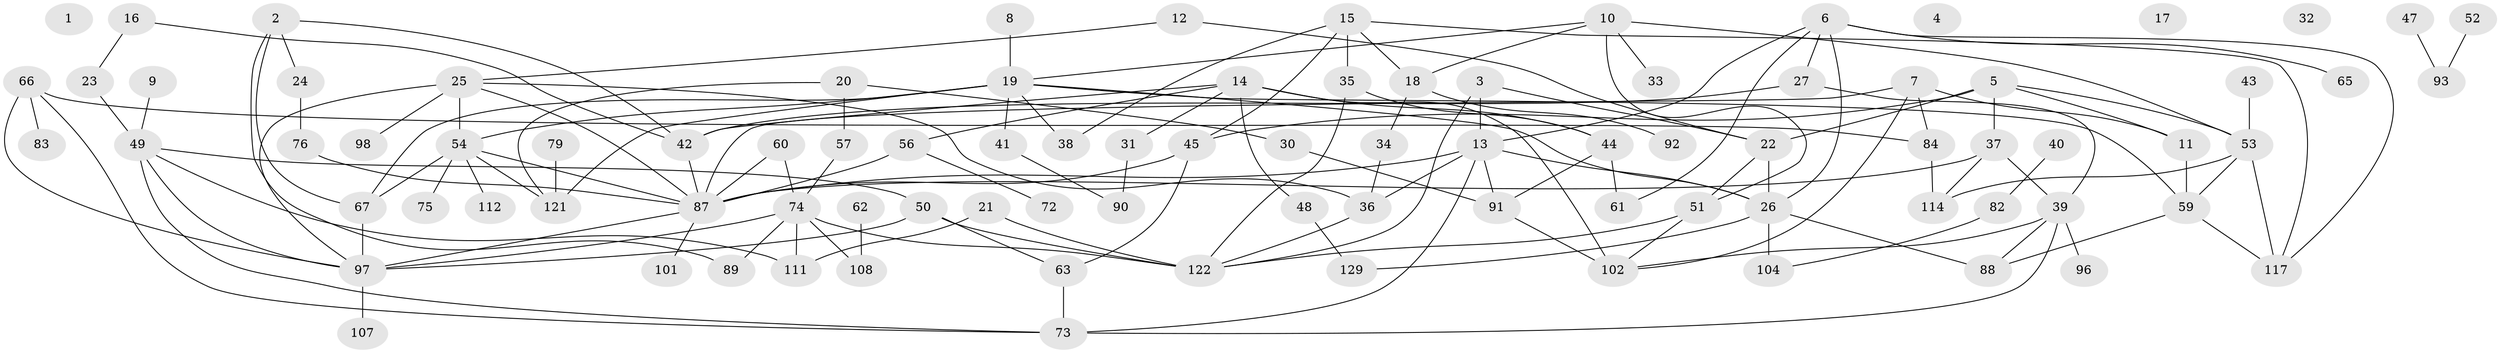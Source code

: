 // original degree distribution, {0: 0.03007518796992481, 4: 0.24812030075187969, 1: 0.20300751879699247, 3: 0.19548872180451127, 2: 0.21052631578947367, 5: 0.05263157894736842, 7: 0.022556390977443608, 6: 0.03007518796992481, 9: 0.007518796992481203}
// Generated by graph-tools (version 1.1) at 2025/41/03/06/25 10:41:25]
// undirected, 92 vertices, 146 edges
graph export_dot {
graph [start="1"]
  node [color=gray90,style=filled];
  1;
  2;
  3 [super="+29"];
  4;
  5 [super="+77"];
  6 [super="+78"];
  7 [super="+58"];
  8;
  9;
  10 [super="+28"];
  11 [super="+94"];
  12;
  13 [super="+80"];
  14 [super="+70"];
  15 [super="+99"];
  16;
  17;
  18 [super="+118"];
  19 [super="+109"];
  20;
  21 [super="+55"];
  22 [super="+68"];
  23;
  24;
  25 [super="+46"];
  26 [super="+86"];
  27 [super="+81"];
  30;
  31;
  32;
  33;
  34;
  35;
  36;
  37 [super="+105"];
  38;
  39 [super="+123"];
  40;
  41;
  42 [super="+126"];
  43;
  44 [super="+113"];
  45 [super="+130"];
  47;
  48 [super="+128"];
  49 [super="+69"];
  50;
  51;
  52;
  53 [super="+115"];
  54 [super="+71"];
  56;
  57;
  59 [super="+64"];
  60;
  61 [super="+100"];
  62;
  63 [super="+85"];
  65;
  66 [super="+124"];
  67 [super="+110"];
  72;
  73 [super="+132"];
  74 [super="+133"];
  75;
  76 [super="+106"];
  79;
  82;
  83;
  84;
  87 [super="+103"];
  88;
  89 [super="+131"];
  90 [super="+95"];
  91;
  92;
  93 [super="+119"];
  96;
  97 [super="+125"];
  98 [super="+116"];
  101;
  102 [super="+120"];
  104;
  107;
  108;
  111;
  112;
  114;
  117;
  121;
  122 [super="+127"];
  129;
  2 -- 24;
  2 -- 42;
  2 -- 89;
  2 -- 67;
  3 -- 122;
  3 -- 13;
  3 -- 22;
  5 -- 22;
  5 -- 53;
  5 -- 11;
  5 -- 45;
  5 -- 37;
  6 -- 65;
  6 -- 13;
  6 -- 61;
  6 -- 26;
  6 -- 117;
  6 -- 27;
  7 -- 11;
  7 -- 102;
  7 -- 87;
  7 -- 84;
  8 -- 19;
  9 -- 49;
  10 -- 19;
  10 -- 33;
  10 -- 18;
  10 -- 51;
  10 -- 53;
  11 -- 59;
  12 -- 22;
  12 -- 25;
  13 -- 36;
  13 -- 73;
  13 -- 91;
  13 -- 87;
  13 -- 26;
  14 -- 31;
  14 -- 48;
  14 -- 102 [weight=2];
  14 -- 56;
  14 -- 44;
  14 -- 42;
  15 -- 35;
  15 -- 38;
  15 -- 117;
  15 -- 45;
  15 -- 18;
  16 -- 23;
  16 -- 42;
  18 -- 34;
  18 -- 92;
  19 -- 41;
  19 -- 59;
  19 -- 121;
  19 -- 67;
  19 -- 54;
  19 -- 26;
  19 -- 38;
  20 -- 30;
  20 -- 57;
  20 -- 121;
  21 -- 111;
  21 -- 122;
  22 -- 26;
  22 -- 51;
  23 -- 49;
  24 -- 76;
  25 -- 36;
  25 -- 54 [weight=2];
  25 -- 87;
  25 -- 97;
  25 -- 98;
  26 -- 88;
  26 -- 104 [weight=2];
  26 -- 129;
  27 -- 42;
  27 -- 39;
  30 -- 91;
  31 -- 90;
  34 -- 36;
  35 -- 44;
  35 -- 122;
  36 -- 122;
  37 -- 114;
  37 -- 39;
  37 -- 87;
  39 -- 96;
  39 -- 102;
  39 -- 88;
  39 -- 73;
  40 -- 82;
  41 -- 90;
  42 -- 87;
  43 -- 53;
  44 -- 91;
  44 -- 61;
  45 -- 63;
  45 -- 87;
  47 -- 93;
  48 -- 129;
  49 -- 111;
  49 -- 50;
  49 -- 97;
  49 -- 73;
  50 -- 97;
  50 -- 122;
  50 -- 63;
  51 -- 102;
  51 -- 122;
  52 -- 93;
  53 -- 59;
  53 -- 114;
  53 -- 117;
  54 -- 112;
  54 -- 121;
  54 -- 67;
  54 -- 75;
  54 -- 87;
  56 -- 72;
  56 -- 87;
  57 -- 74;
  59 -- 88;
  59 -- 117;
  60 -- 74;
  60 -- 87;
  62 -- 108;
  63 -- 73;
  66 -- 83;
  66 -- 84;
  66 -- 97;
  66 -- 73;
  67 -- 97;
  74 -- 108;
  74 -- 111;
  74 -- 122 [weight=2];
  74 -- 97;
  74 -- 89;
  76 -- 87;
  79 -- 121;
  82 -- 104;
  84 -- 114;
  87 -- 97;
  87 -- 101;
  91 -- 102;
  97 -- 107;
}
